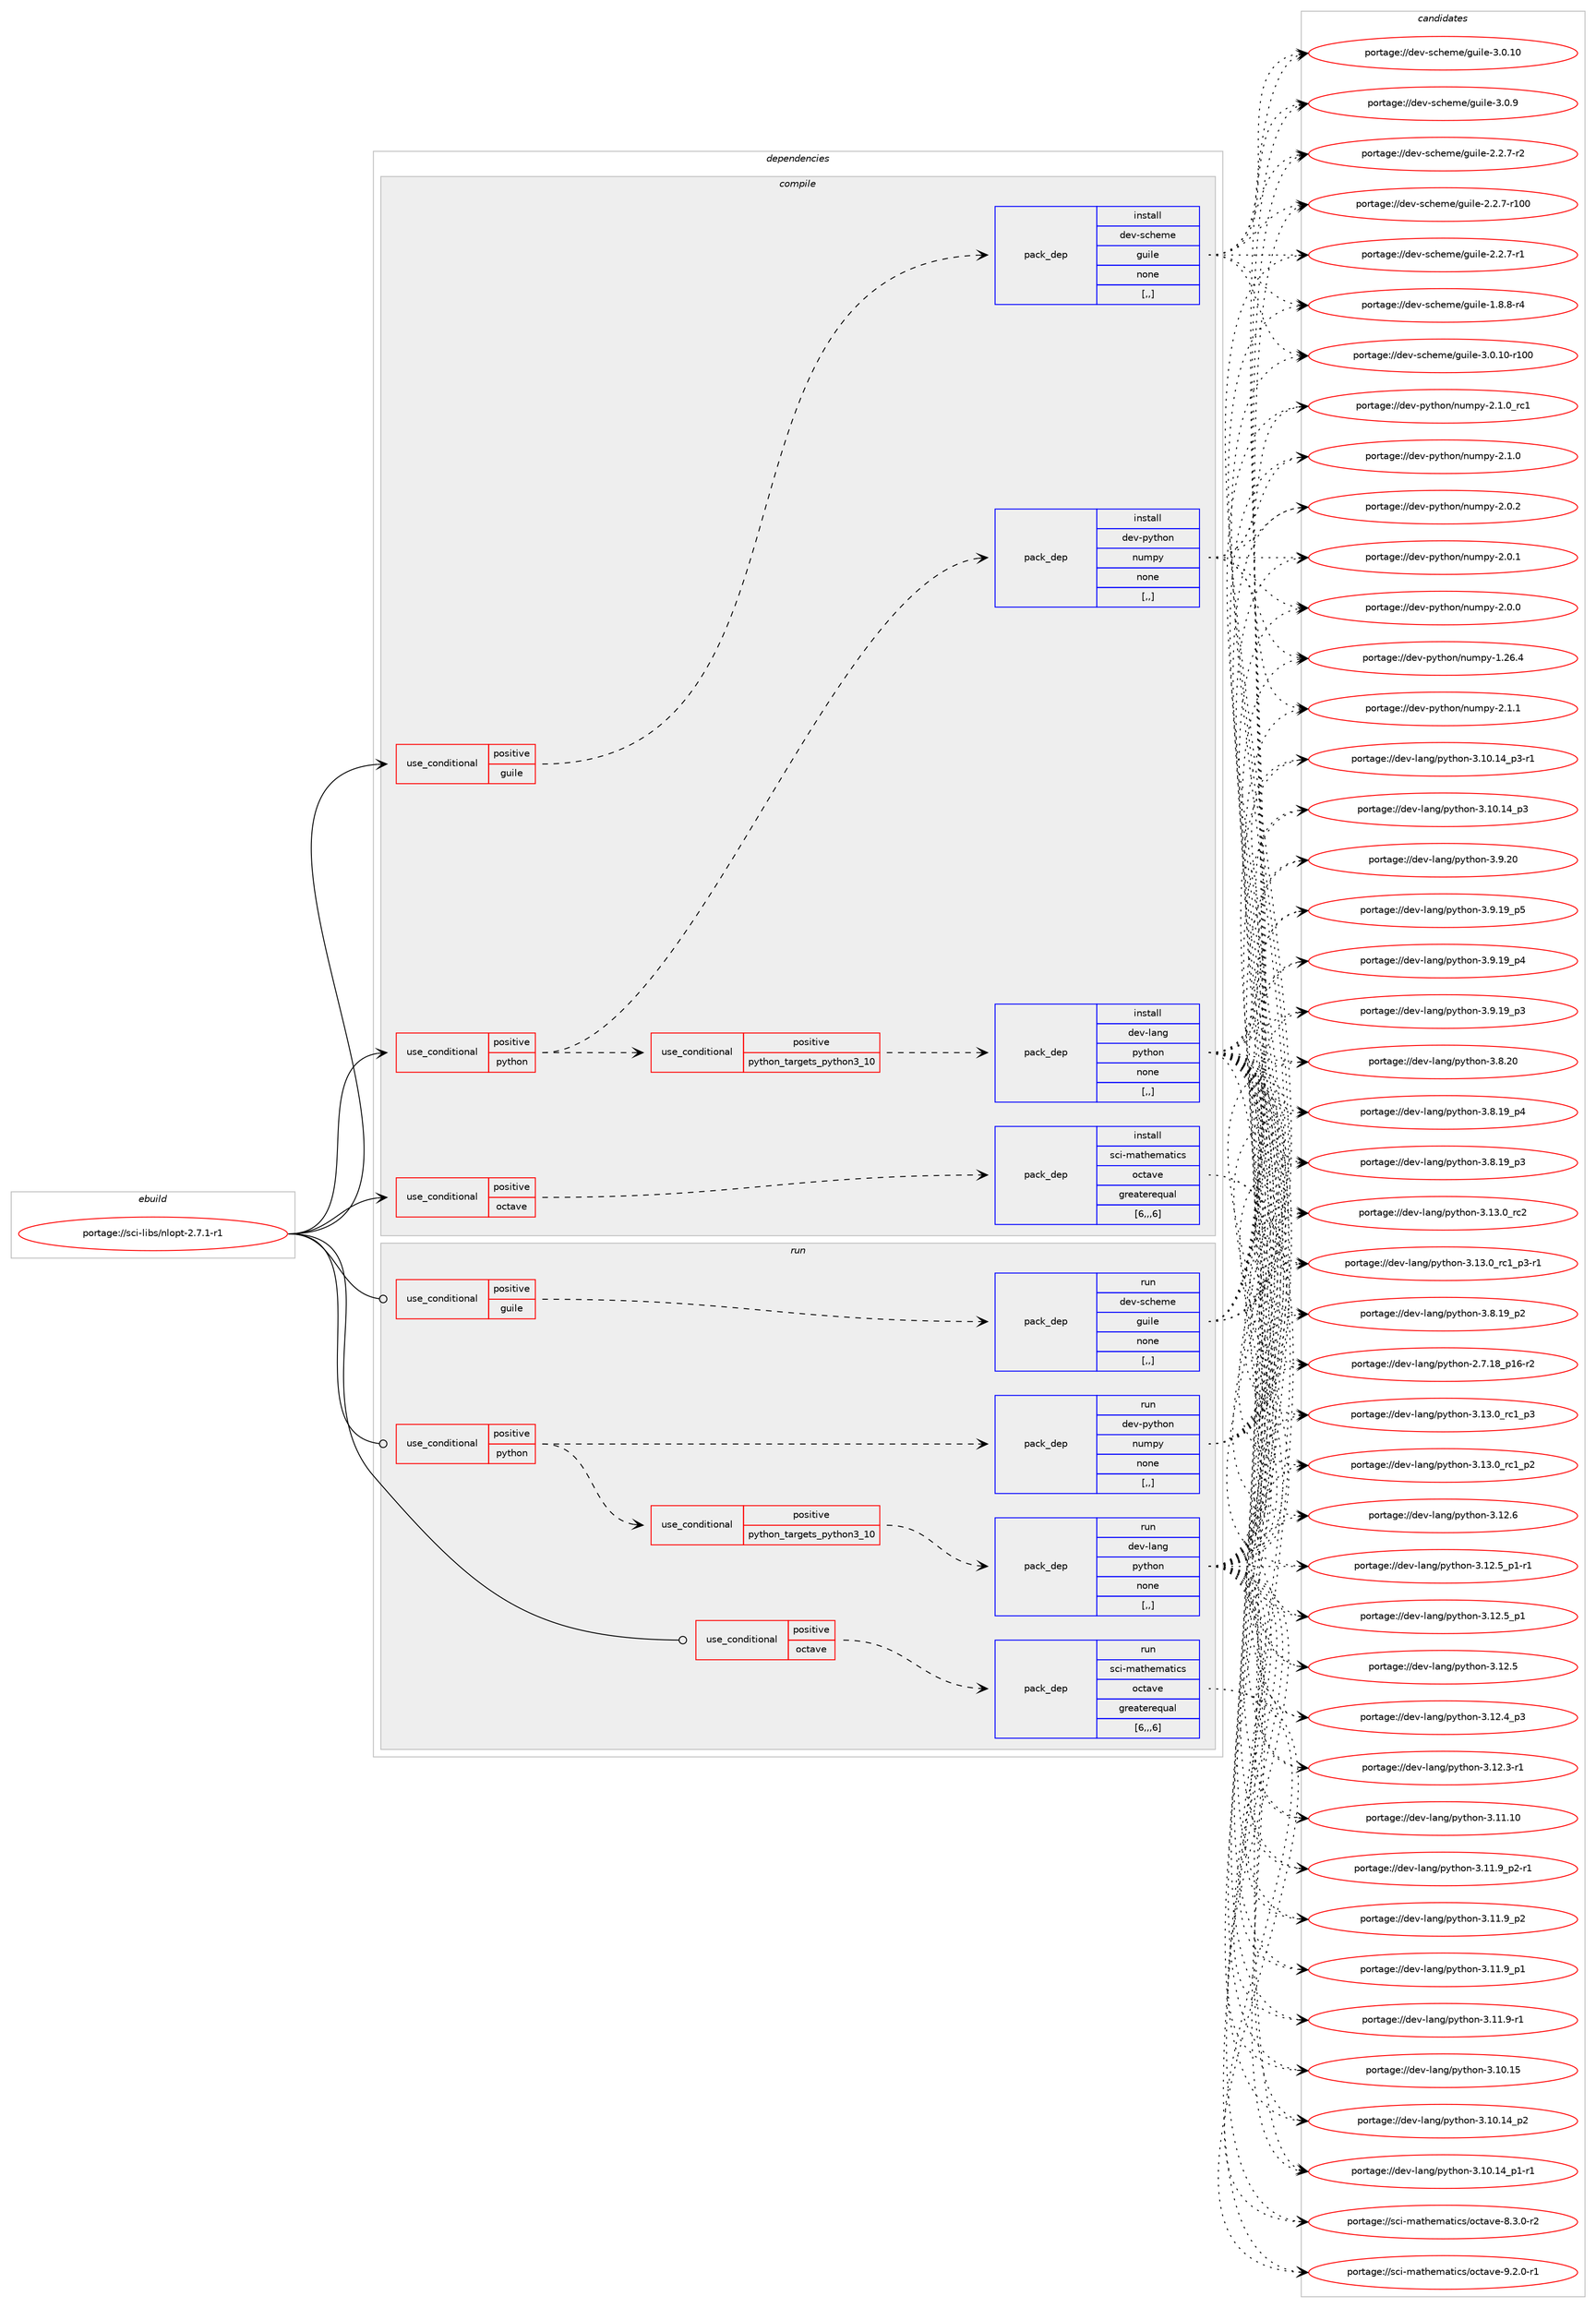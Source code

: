 digraph prolog {

# *************
# Graph options
# *************

newrank=true;
concentrate=true;
compound=true;
graph [rankdir=LR,fontname=Helvetica,fontsize=10,ranksep=1.5];#, ranksep=2.5, nodesep=0.2];
edge  [arrowhead=vee];
node  [fontname=Helvetica,fontsize=10];

# **********
# The ebuild
# **********

subgraph cluster_leftcol {
color=gray;
label=<<i>ebuild</i>>;
id [label="portage://sci-libs/nlopt-2.7.1-r1", color=red, width=4, href="../sci-libs/nlopt-2.7.1-r1.svg"];
}

# ****************
# The dependencies
# ****************

subgraph cluster_midcol {
color=gray;
label=<<i>dependencies</i>>;
subgraph cluster_compile {
fillcolor="#eeeeee";
style=filled;
label=<<i>compile</i>>;
subgraph cond240583 {
dependency913445 [label=<<TABLE BORDER="0" CELLBORDER="1" CELLSPACING="0" CELLPADDING="4"><TR><TD ROWSPAN="3" CELLPADDING="10">use_conditional</TD></TR><TR><TD>positive</TD></TR><TR><TD>guile</TD></TR></TABLE>>, shape=none, color=red];
subgraph pack666243 {
dependency913446 [label=<<TABLE BORDER="0" CELLBORDER="1" CELLSPACING="0" CELLPADDING="4" WIDTH="220"><TR><TD ROWSPAN="6" CELLPADDING="30">pack_dep</TD></TR><TR><TD WIDTH="110">install</TD></TR><TR><TD>dev-scheme</TD></TR><TR><TD>guile</TD></TR><TR><TD>none</TD></TR><TR><TD>[,,]</TD></TR></TABLE>>, shape=none, color=blue];
}
dependency913445:e -> dependency913446:w [weight=20,style="dashed",arrowhead="vee"];
}
id:e -> dependency913445:w [weight=20,style="solid",arrowhead="vee"];
subgraph cond240584 {
dependency913447 [label=<<TABLE BORDER="0" CELLBORDER="1" CELLSPACING="0" CELLPADDING="4"><TR><TD ROWSPAN="3" CELLPADDING="10">use_conditional</TD></TR><TR><TD>positive</TD></TR><TR><TD>octave</TD></TR></TABLE>>, shape=none, color=red];
subgraph pack666244 {
dependency913448 [label=<<TABLE BORDER="0" CELLBORDER="1" CELLSPACING="0" CELLPADDING="4" WIDTH="220"><TR><TD ROWSPAN="6" CELLPADDING="30">pack_dep</TD></TR><TR><TD WIDTH="110">install</TD></TR><TR><TD>sci-mathematics</TD></TR><TR><TD>octave</TD></TR><TR><TD>greaterequal</TD></TR><TR><TD>[6,,,6]</TD></TR></TABLE>>, shape=none, color=blue];
}
dependency913447:e -> dependency913448:w [weight=20,style="dashed",arrowhead="vee"];
}
id:e -> dependency913447:w [weight=20,style="solid",arrowhead="vee"];
subgraph cond240585 {
dependency913449 [label=<<TABLE BORDER="0" CELLBORDER="1" CELLSPACING="0" CELLPADDING="4"><TR><TD ROWSPAN="3" CELLPADDING="10">use_conditional</TD></TR><TR><TD>positive</TD></TR><TR><TD>python</TD></TR></TABLE>>, shape=none, color=red];
subgraph cond240586 {
dependency913450 [label=<<TABLE BORDER="0" CELLBORDER="1" CELLSPACING="0" CELLPADDING="4"><TR><TD ROWSPAN="3" CELLPADDING="10">use_conditional</TD></TR><TR><TD>positive</TD></TR><TR><TD>python_targets_python3_10</TD></TR></TABLE>>, shape=none, color=red];
subgraph pack666245 {
dependency913451 [label=<<TABLE BORDER="0" CELLBORDER="1" CELLSPACING="0" CELLPADDING="4" WIDTH="220"><TR><TD ROWSPAN="6" CELLPADDING="30">pack_dep</TD></TR><TR><TD WIDTH="110">install</TD></TR><TR><TD>dev-lang</TD></TR><TR><TD>python</TD></TR><TR><TD>none</TD></TR><TR><TD>[,,]</TD></TR></TABLE>>, shape=none, color=blue];
}
dependency913450:e -> dependency913451:w [weight=20,style="dashed",arrowhead="vee"];
}
dependency913449:e -> dependency913450:w [weight=20,style="dashed",arrowhead="vee"];
subgraph pack666246 {
dependency913452 [label=<<TABLE BORDER="0" CELLBORDER="1" CELLSPACING="0" CELLPADDING="4" WIDTH="220"><TR><TD ROWSPAN="6" CELLPADDING="30">pack_dep</TD></TR><TR><TD WIDTH="110">install</TD></TR><TR><TD>dev-python</TD></TR><TR><TD>numpy</TD></TR><TR><TD>none</TD></TR><TR><TD>[,,]</TD></TR></TABLE>>, shape=none, color=blue];
}
dependency913449:e -> dependency913452:w [weight=20,style="dashed",arrowhead="vee"];
}
id:e -> dependency913449:w [weight=20,style="solid",arrowhead="vee"];
}
subgraph cluster_compileandrun {
fillcolor="#eeeeee";
style=filled;
label=<<i>compile and run</i>>;
}
subgraph cluster_run {
fillcolor="#eeeeee";
style=filled;
label=<<i>run</i>>;
subgraph cond240587 {
dependency913453 [label=<<TABLE BORDER="0" CELLBORDER="1" CELLSPACING="0" CELLPADDING="4"><TR><TD ROWSPAN="3" CELLPADDING="10">use_conditional</TD></TR><TR><TD>positive</TD></TR><TR><TD>guile</TD></TR></TABLE>>, shape=none, color=red];
subgraph pack666247 {
dependency913454 [label=<<TABLE BORDER="0" CELLBORDER="1" CELLSPACING="0" CELLPADDING="4" WIDTH="220"><TR><TD ROWSPAN="6" CELLPADDING="30">pack_dep</TD></TR><TR><TD WIDTH="110">run</TD></TR><TR><TD>dev-scheme</TD></TR><TR><TD>guile</TD></TR><TR><TD>none</TD></TR><TR><TD>[,,]</TD></TR></TABLE>>, shape=none, color=blue];
}
dependency913453:e -> dependency913454:w [weight=20,style="dashed",arrowhead="vee"];
}
id:e -> dependency913453:w [weight=20,style="solid",arrowhead="odot"];
subgraph cond240588 {
dependency913455 [label=<<TABLE BORDER="0" CELLBORDER="1" CELLSPACING="0" CELLPADDING="4"><TR><TD ROWSPAN="3" CELLPADDING="10">use_conditional</TD></TR><TR><TD>positive</TD></TR><TR><TD>octave</TD></TR></TABLE>>, shape=none, color=red];
subgraph pack666248 {
dependency913456 [label=<<TABLE BORDER="0" CELLBORDER="1" CELLSPACING="0" CELLPADDING="4" WIDTH="220"><TR><TD ROWSPAN="6" CELLPADDING="30">pack_dep</TD></TR><TR><TD WIDTH="110">run</TD></TR><TR><TD>sci-mathematics</TD></TR><TR><TD>octave</TD></TR><TR><TD>greaterequal</TD></TR><TR><TD>[6,,,6]</TD></TR></TABLE>>, shape=none, color=blue];
}
dependency913455:e -> dependency913456:w [weight=20,style="dashed",arrowhead="vee"];
}
id:e -> dependency913455:w [weight=20,style="solid",arrowhead="odot"];
subgraph cond240589 {
dependency913457 [label=<<TABLE BORDER="0" CELLBORDER="1" CELLSPACING="0" CELLPADDING="4"><TR><TD ROWSPAN="3" CELLPADDING="10">use_conditional</TD></TR><TR><TD>positive</TD></TR><TR><TD>python</TD></TR></TABLE>>, shape=none, color=red];
subgraph cond240590 {
dependency913458 [label=<<TABLE BORDER="0" CELLBORDER="1" CELLSPACING="0" CELLPADDING="4"><TR><TD ROWSPAN="3" CELLPADDING="10">use_conditional</TD></TR><TR><TD>positive</TD></TR><TR><TD>python_targets_python3_10</TD></TR></TABLE>>, shape=none, color=red];
subgraph pack666249 {
dependency913459 [label=<<TABLE BORDER="0" CELLBORDER="1" CELLSPACING="0" CELLPADDING="4" WIDTH="220"><TR><TD ROWSPAN="6" CELLPADDING="30">pack_dep</TD></TR><TR><TD WIDTH="110">run</TD></TR><TR><TD>dev-lang</TD></TR><TR><TD>python</TD></TR><TR><TD>none</TD></TR><TR><TD>[,,]</TD></TR></TABLE>>, shape=none, color=blue];
}
dependency913458:e -> dependency913459:w [weight=20,style="dashed",arrowhead="vee"];
}
dependency913457:e -> dependency913458:w [weight=20,style="dashed",arrowhead="vee"];
subgraph pack666250 {
dependency913460 [label=<<TABLE BORDER="0" CELLBORDER="1" CELLSPACING="0" CELLPADDING="4" WIDTH="220"><TR><TD ROWSPAN="6" CELLPADDING="30">pack_dep</TD></TR><TR><TD WIDTH="110">run</TD></TR><TR><TD>dev-python</TD></TR><TR><TD>numpy</TD></TR><TR><TD>none</TD></TR><TR><TD>[,,]</TD></TR></TABLE>>, shape=none, color=blue];
}
dependency913457:e -> dependency913460:w [weight=20,style="dashed",arrowhead="vee"];
}
id:e -> dependency913457:w [weight=20,style="solid",arrowhead="odot"];
}
}

# **************
# The candidates
# **************

subgraph cluster_choices {
rank=same;
color=gray;
label=<<i>candidates</i>>;

subgraph choice666243 {
color=black;
nodesep=1;
choice1001011184511599104101109101471031171051081014551464846494845114494848 [label="portage://dev-scheme/guile-3.0.10-r100", color=red, width=4,href="../dev-scheme/guile-3.0.10-r100.svg"];
choice10010111845115991041011091014710311710510810145514648464948 [label="portage://dev-scheme/guile-3.0.10", color=red, width=4,href="../dev-scheme/guile-3.0.10.svg"];
choice100101118451159910410110910147103117105108101455146484657 [label="portage://dev-scheme/guile-3.0.9", color=red, width=4,href="../dev-scheme/guile-3.0.9.svg"];
choice1001011184511599104101109101471031171051081014550465046554511450 [label="portage://dev-scheme/guile-2.2.7-r2", color=red, width=4,href="../dev-scheme/guile-2.2.7-r2.svg"];
choice10010111845115991041011091014710311710510810145504650465545114494848 [label="portage://dev-scheme/guile-2.2.7-r100", color=red, width=4,href="../dev-scheme/guile-2.2.7-r100.svg"];
choice1001011184511599104101109101471031171051081014550465046554511449 [label="portage://dev-scheme/guile-2.2.7-r1", color=red, width=4,href="../dev-scheme/guile-2.2.7-r1.svg"];
choice1001011184511599104101109101471031171051081014549465646564511452 [label="portage://dev-scheme/guile-1.8.8-r4", color=red, width=4,href="../dev-scheme/guile-1.8.8-r4.svg"];
dependency913446:e -> choice1001011184511599104101109101471031171051081014551464846494845114494848:w [style=dotted,weight="100"];
dependency913446:e -> choice10010111845115991041011091014710311710510810145514648464948:w [style=dotted,weight="100"];
dependency913446:e -> choice100101118451159910410110910147103117105108101455146484657:w [style=dotted,weight="100"];
dependency913446:e -> choice1001011184511599104101109101471031171051081014550465046554511450:w [style=dotted,weight="100"];
dependency913446:e -> choice10010111845115991041011091014710311710510810145504650465545114494848:w [style=dotted,weight="100"];
dependency913446:e -> choice1001011184511599104101109101471031171051081014550465046554511449:w [style=dotted,weight="100"];
dependency913446:e -> choice1001011184511599104101109101471031171051081014549465646564511452:w [style=dotted,weight="100"];
}
subgraph choice666244 {
color=black;
nodesep=1;
choice11599105451099711610410110997116105991154711199116971181014557465046484511449 [label="portage://sci-mathematics/octave-9.2.0-r1", color=red, width=4,href="../sci-mathematics/octave-9.2.0-r1.svg"];
choice11599105451099711610410110997116105991154711199116971181014556465146484511450 [label="portage://sci-mathematics/octave-8.3.0-r2", color=red, width=4,href="../sci-mathematics/octave-8.3.0-r2.svg"];
dependency913448:e -> choice11599105451099711610410110997116105991154711199116971181014557465046484511449:w [style=dotted,weight="100"];
dependency913448:e -> choice11599105451099711610410110997116105991154711199116971181014556465146484511450:w [style=dotted,weight="100"];
}
subgraph choice666245 {
color=black;
nodesep=1;
choice10010111845108971101034711212111610411111045514649514648951149950 [label="portage://dev-lang/python-3.13.0_rc2", color=red, width=4,href="../dev-lang/python-3.13.0_rc2.svg"];
choice1001011184510897110103471121211161041111104551464951464895114994995112514511449 [label="portage://dev-lang/python-3.13.0_rc1_p3-r1", color=red, width=4,href="../dev-lang/python-3.13.0_rc1_p3-r1.svg"];
choice100101118451089711010347112121116104111110455146495146489511499499511251 [label="portage://dev-lang/python-3.13.0_rc1_p3", color=red, width=4,href="../dev-lang/python-3.13.0_rc1_p3.svg"];
choice100101118451089711010347112121116104111110455146495146489511499499511250 [label="portage://dev-lang/python-3.13.0_rc1_p2", color=red, width=4,href="../dev-lang/python-3.13.0_rc1_p2.svg"];
choice10010111845108971101034711212111610411111045514649504654 [label="portage://dev-lang/python-3.12.6", color=red, width=4,href="../dev-lang/python-3.12.6.svg"];
choice1001011184510897110103471121211161041111104551464950465395112494511449 [label="portage://dev-lang/python-3.12.5_p1-r1", color=red, width=4,href="../dev-lang/python-3.12.5_p1-r1.svg"];
choice100101118451089711010347112121116104111110455146495046539511249 [label="portage://dev-lang/python-3.12.5_p1", color=red, width=4,href="../dev-lang/python-3.12.5_p1.svg"];
choice10010111845108971101034711212111610411111045514649504653 [label="portage://dev-lang/python-3.12.5", color=red, width=4,href="../dev-lang/python-3.12.5.svg"];
choice100101118451089711010347112121116104111110455146495046529511251 [label="portage://dev-lang/python-3.12.4_p3", color=red, width=4,href="../dev-lang/python-3.12.4_p3.svg"];
choice100101118451089711010347112121116104111110455146495046514511449 [label="portage://dev-lang/python-3.12.3-r1", color=red, width=4,href="../dev-lang/python-3.12.3-r1.svg"];
choice1001011184510897110103471121211161041111104551464949464948 [label="portage://dev-lang/python-3.11.10", color=red, width=4,href="../dev-lang/python-3.11.10.svg"];
choice1001011184510897110103471121211161041111104551464949465795112504511449 [label="portage://dev-lang/python-3.11.9_p2-r1", color=red, width=4,href="../dev-lang/python-3.11.9_p2-r1.svg"];
choice100101118451089711010347112121116104111110455146494946579511250 [label="portage://dev-lang/python-3.11.9_p2", color=red, width=4,href="../dev-lang/python-3.11.9_p2.svg"];
choice100101118451089711010347112121116104111110455146494946579511249 [label="portage://dev-lang/python-3.11.9_p1", color=red, width=4,href="../dev-lang/python-3.11.9_p1.svg"];
choice100101118451089711010347112121116104111110455146494946574511449 [label="portage://dev-lang/python-3.11.9-r1", color=red, width=4,href="../dev-lang/python-3.11.9-r1.svg"];
choice1001011184510897110103471121211161041111104551464948464953 [label="portage://dev-lang/python-3.10.15", color=red, width=4,href="../dev-lang/python-3.10.15.svg"];
choice100101118451089711010347112121116104111110455146494846495295112514511449 [label="portage://dev-lang/python-3.10.14_p3-r1", color=red, width=4,href="../dev-lang/python-3.10.14_p3-r1.svg"];
choice10010111845108971101034711212111610411111045514649484649529511251 [label="portage://dev-lang/python-3.10.14_p3", color=red, width=4,href="../dev-lang/python-3.10.14_p3.svg"];
choice10010111845108971101034711212111610411111045514649484649529511250 [label="portage://dev-lang/python-3.10.14_p2", color=red, width=4,href="../dev-lang/python-3.10.14_p2.svg"];
choice100101118451089711010347112121116104111110455146494846495295112494511449 [label="portage://dev-lang/python-3.10.14_p1-r1", color=red, width=4,href="../dev-lang/python-3.10.14_p1-r1.svg"];
choice10010111845108971101034711212111610411111045514657465048 [label="portage://dev-lang/python-3.9.20", color=red, width=4,href="../dev-lang/python-3.9.20.svg"];
choice100101118451089711010347112121116104111110455146574649579511253 [label="portage://dev-lang/python-3.9.19_p5", color=red, width=4,href="../dev-lang/python-3.9.19_p5.svg"];
choice100101118451089711010347112121116104111110455146574649579511252 [label="portage://dev-lang/python-3.9.19_p4", color=red, width=4,href="../dev-lang/python-3.9.19_p4.svg"];
choice100101118451089711010347112121116104111110455146574649579511251 [label="portage://dev-lang/python-3.9.19_p3", color=red, width=4,href="../dev-lang/python-3.9.19_p3.svg"];
choice10010111845108971101034711212111610411111045514656465048 [label="portage://dev-lang/python-3.8.20", color=red, width=4,href="../dev-lang/python-3.8.20.svg"];
choice100101118451089711010347112121116104111110455146564649579511252 [label="portage://dev-lang/python-3.8.19_p4", color=red, width=4,href="../dev-lang/python-3.8.19_p4.svg"];
choice100101118451089711010347112121116104111110455146564649579511251 [label="portage://dev-lang/python-3.8.19_p3", color=red, width=4,href="../dev-lang/python-3.8.19_p3.svg"];
choice100101118451089711010347112121116104111110455146564649579511250 [label="portage://dev-lang/python-3.8.19_p2", color=red, width=4,href="../dev-lang/python-3.8.19_p2.svg"];
choice100101118451089711010347112121116104111110455046554649569511249544511450 [label="portage://dev-lang/python-2.7.18_p16-r2", color=red, width=4,href="../dev-lang/python-2.7.18_p16-r2.svg"];
dependency913451:e -> choice10010111845108971101034711212111610411111045514649514648951149950:w [style=dotted,weight="100"];
dependency913451:e -> choice1001011184510897110103471121211161041111104551464951464895114994995112514511449:w [style=dotted,weight="100"];
dependency913451:e -> choice100101118451089711010347112121116104111110455146495146489511499499511251:w [style=dotted,weight="100"];
dependency913451:e -> choice100101118451089711010347112121116104111110455146495146489511499499511250:w [style=dotted,weight="100"];
dependency913451:e -> choice10010111845108971101034711212111610411111045514649504654:w [style=dotted,weight="100"];
dependency913451:e -> choice1001011184510897110103471121211161041111104551464950465395112494511449:w [style=dotted,weight="100"];
dependency913451:e -> choice100101118451089711010347112121116104111110455146495046539511249:w [style=dotted,weight="100"];
dependency913451:e -> choice10010111845108971101034711212111610411111045514649504653:w [style=dotted,weight="100"];
dependency913451:e -> choice100101118451089711010347112121116104111110455146495046529511251:w [style=dotted,weight="100"];
dependency913451:e -> choice100101118451089711010347112121116104111110455146495046514511449:w [style=dotted,weight="100"];
dependency913451:e -> choice1001011184510897110103471121211161041111104551464949464948:w [style=dotted,weight="100"];
dependency913451:e -> choice1001011184510897110103471121211161041111104551464949465795112504511449:w [style=dotted,weight="100"];
dependency913451:e -> choice100101118451089711010347112121116104111110455146494946579511250:w [style=dotted,weight="100"];
dependency913451:e -> choice100101118451089711010347112121116104111110455146494946579511249:w [style=dotted,weight="100"];
dependency913451:e -> choice100101118451089711010347112121116104111110455146494946574511449:w [style=dotted,weight="100"];
dependency913451:e -> choice1001011184510897110103471121211161041111104551464948464953:w [style=dotted,weight="100"];
dependency913451:e -> choice100101118451089711010347112121116104111110455146494846495295112514511449:w [style=dotted,weight="100"];
dependency913451:e -> choice10010111845108971101034711212111610411111045514649484649529511251:w [style=dotted,weight="100"];
dependency913451:e -> choice10010111845108971101034711212111610411111045514649484649529511250:w [style=dotted,weight="100"];
dependency913451:e -> choice100101118451089711010347112121116104111110455146494846495295112494511449:w [style=dotted,weight="100"];
dependency913451:e -> choice10010111845108971101034711212111610411111045514657465048:w [style=dotted,weight="100"];
dependency913451:e -> choice100101118451089711010347112121116104111110455146574649579511253:w [style=dotted,weight="100"];
dependency913451:e -> choice100101118451089711010347112121116104111110455146574649579511252:w [style=dotted,weight="100"];
dependency913451:e -> choice100101118451089711010347112121116104111110455146574649579511251:w [style=dotted,weight="100"];
dependency913451:e -> choice10010111845108971101034711212111610411111045514656465048:w [style=dotted,weight="100"];
dependency913451:e -> choice100101118451089711010347112121116104111110455146564649579511252:w [style=dotted,weight="100"];
dependency913451:e -> choice100101118451089711010347112121116104111110455146564649579511251:w [style=dotted,weight="100"];
dependency913451:e -> choice100101118451089711010347112121116104111110455146564649579511250:w [style=dotted,weight="100"];
dependency913451:e -> choice100101118451089711010347112121116104111110455046554649569511249544511450:w [style=dotted,weight="100"];
}
subgraph choice666246 {
color=black;
nodesep=1;
choice1001011184511212111610411111047110117109112121455046494649 [label="portage://dev-python/numpy-2.1.1", color=red, width=4,href="../dev-python/numpy-2.1.1.svg"];
choice1001011184511212111610411111047110117109112121455046494648951149949 [label="portage://dev-python/numpy-2.1.0_rc1", color=red, width=4,href="../dev-python/numpy-2.1.0_rc1.svg"];
choice1001011184511212111610411111047110117109112121455046494648 [label="portage://dev-python/numpy-2.1.0", color=red, width=4,href="../dev-python/numpy-2.1.0.svg"];
choice1001011184511212111610411111047110117109112121455046484650 [label="portage://dev-python/numpy-2.0.2", color=red, width=4,href="../dev-python/numpy-2.0.2.svg"];
choice1001011184511212111610411111047110117109112121455046484649 [label="portage://dev-python/numpy-2.0.1", color=red, width=4,href="../dev-python/numpy-2.0.1.svg"];
choice1001011184511212111610411111047110117109112121455046484648 [label="portage://dev-python/numpy-2.0.0", color=red, width=4,href="../dev-python/numpy-2.0.0.svg"];
choice100101118451121211161041111104711011710911212145494650544652 [label="portage://dev-python/numpy-1.26.4", color=red, width=4,href="../dev-python/numpy-1.26.4.svg"];
dependency913452:e -> choice1001011184511212111610411111047110117109112121455046494649:w [style=dotted,weight="100"];
dependency913452:e -> choice1001011184511212111610411111047110117109112121455046494648951149949:w [style=dotted,weight="100"];
dependency913452:e -> choice1001011184511212111610411111047110117109112121455046494648:w [style=dotted,weight="100"];
dependency913452:e -> choice1001011184511212111610411111047110117109112121455046484650:w [style=dotted,weight="100"];
dependency913452:e -> choice1001011184511212111610411111047110117109112121455046484649:w [style=dotted,weight="100"];
dependency913452:e -> choice1001011184511212111610411111047110117109112121455046484648:w [style=dotted,weight="100"];
dependency913452:e -> choice100101118451121211161041111104711011710911212145494650544652:w [style=dotted,weight="100"];
}
subgraph choice666247 {
color=black;
nodesep=1;
choice1001011184511599104101109101471031171051081014551464846494845114494848 [label="portage://dev-scheme/guile-3.0.10-r100", color=red, width=4,href="../dev-scheme/guile-3.0.10-r100.svg"];
choice10010111845115991041011091014710311710510810145514648464948 [label="portage://dev-scheme/guile-3.0.10", color=red, width=4,href="../dev-scheme/guile-3.0.10.svg"];
choice100101118451159910410110910147103117105108101455146484657 [label="portage://dev-scheme/guile-3.0.9", color=red, width=4,href="../dev-scheme/guile-3.0.9.svg"];
choice1001011184511599104101109101471031171051081014550465046554511450 [label="portage://dev-scheme/guile-2.2.7-r2", color=red, width=4,href="../dev-scheme/guile-2.2.7-r2.svg"];
choice10010111845115991041011091014710311710510810145504650465545114494848 [label="portage://dev-scheme/guile-2.2.7-r100", color=red, width=4,href="../dev-scheme/guile-2.2.7-r100.svg"];
choice1001011184511599104101109101471031171051081014550465046554511449 [label="portage://dev-scheme/guile-2.2.7-r1", color=red, width=4,href="../dev-scheme/guile-2.2.7-r1.svg"];
choice1001011184511599104101109101471031171051081014549465646564511452 [label="portage://dev-scheme/guile-1.8.8-r4", color=red, width=4,href="../dev-scheme/guile-1.8.8-r4.svg"];
dependency913454:e -> choice1001011184511599104101109101471031171051081014551464846494845114494848:w [style=dotted,weight="100"];
dependency913454:e -> choice10010111845115991041011091014710311710510810145514648464948:w [style=dotted,weight="100"];
dependency913454:e -> choice100101118451159910410110910147103117105108101455146484657:w [style=dotted,weight="100"];
dependency913454:e -> choice1001011184511599104101109101471031171051081014550465046554511450:w [style=dotted,weight="100"];
dependency913454:e -> choice10010111845115991041011091014710311710510810145504650465545114494848:w [style=dotted,weight="100"];
dependency913454:e -> choice1001011184511599104101109101471031171051081014550465046554511449:w [style=dotted,weight="100"];
dependency913454:e -> choice1001011184511599104101109101471031171051081014549465646564511452:w [style=dotted,weight="100"];
}
subgraph choice666248 {
color=black;
nodesep=1;
choice11599105451099711610410110997116105991154711199116971181014557465046484511449 [label="portage://sci-mathematics/octave-9.2.0-r1", color=red, width=4,href="../sci-mathematics/octave-9.2.0-r1.svg"];
choice11599105451099711610410110997116105991154711199116971181014556465146484511450 [label="portage://sci-mathematics/octave-8.3.0-r2", color=red, width=4,href="../sci-mathematics/octave-8.3.0-r2.svg"];
dependency913456:e -> choice11599105451099711610410110997116105991154711199116971181014557465046484511449:w [style=dotted,weight="100"];
dependency913456:e -> choice11599105451099711610410110997116105991154711199116971181014556465146484511450:w [style=dotted,weight="100"];
}
subgraph choice666249 {
color=black;
nodesep=1;
choice10010111845108971101034711212111610411111045514649514648951149950 [label="portage://dev-lang/python-3.13.0_rc2", color=red, width=4,href="../dev-lang/python-3.13.0_rc2.svg"];
choice1001011184510897110103471121211161041111104551464951464895114994995112514511449 [label="portage://dev-lang/python-3.13.0_rc1_p3-r1", color=red, width=4,href="../dev-lang/python-3.13.0_rc1_p3-r1.svg"];
choice100101118451089711010347112121116104111110455146495146489511499499511251 [label="portage://dev-lang/python-3.13.0_rc1_p3", color=red, width=4,href="../dev-lang/python-3.13.0_rc1_p3.svg"];
choice100101118451089711010347112121116104111110455146495146489511499499511250 [label="portage://dev-lang/python-3.13.0_rc1_p2", color=red, width=4,href="../dev-lang/python-3.13.0_rc1_p2.svg"];
choice10010111845108971101034711212111610411111045514649504654 [label="portage://dev-lang/python-3.12.6", color=red, width=4,href="../dev-lang/python-3.12.6.svg"];
choice1001011184510897110103471121211161041111104551464950465395112494511449 [label="portage://dev-lang/python-3.12.5_p1-r1", color=red, width=4,href="../dev-lang/python-3.12.5_p1-r1.svg"];
choice100101118451089711010347112121116104111110455146495046539511249 [label="portage://dev-lang/python-3.12.5_p1", color=red, width=4,href="../dev-lang/python-3.12.5_p1.svg"];
choice10010111845108971101034711212111610411111045514649504653 [label="portage://dev-lang/python-3.12.5", color=red, width=4,href="../dev-lang/python-3.12.5.svg"];
choice100101118451089711010347112121116104111110455146495046529511251 [label="portage://dev-lang/python-3.12.4_p3", color=red, width=4,href="../dev-lang/python-3.12.4_p3.svg"];
choice100101118451089711010347112121116104111110455146495046514511449 [label="portage://dev-lang/python-3.12.3-r1", color=red, width=4,href="../dev-lang/python-3.12.3-r1.svg"];
choice1001011184510897110103471121211161041111104551464949464948 [label="portage://dev-lang/python-3.11.10", color=red, width=4,href="../dev-lang/python-3.11.10.svg"];
choice1001011184510897110103471121211161041111104551464949465795112504511449 [label="portage://dev-lang/python-3.11.9_p2-r1", color=red, width=4,href="../dev-lang/python-3.11.9_p2-r1.svg"];
choice100101118451089711010347112121116104111110455146494946579511250 [label="portage://dev-lang/python-3.11.9_p2", color=red, width=4,href="../dev-lang/python-3.11.9_p2.svg"];
choice100101118451089711010347112121116104111110455146494946579511249 [label="portage://dev-lang/python-3.11.9_p1", color=red, width=4,href="../dev-lang/python-3.11.9_p1.svg"];
choice100101118451089711010347112121116104111110455146494946574511449 [label="portage://dev-lang/python-3.11.9-r1", color=red, width=4,href="../dev-lang/python-3.11.9-r1.svg"];
choice1001011184510897110103471121211161041111104551464948464953 [label="portage://dev-lang/python-3.10.15", color=red, width=4,href="../dev-lang/python-3.10.15.svg"];
choice100101118451089711010347112121116104111110455146494846495295112514511449 [label="portage://dev-lang/python-3.10.14_p3-r1", color=red, width=4,href="../dev-lang/python-3.10.14_p3-r1.svg"];
choice10010111845108971101034711212111610411111045514649484649529511251 [label="portage://dev-lang/python-3.10.14_p3", color=red, width=4,href="../dev-lang/python-3.10.14_p3.svg"];
choice10010111845108971101034711212111610411111045514649484649529511250 [label="portage://dev-lang/python-3.10.14_p2", color=red, width=4,href="../dev-lang/python-3.10.14_p2.svg"];
choice100101118451089711010347112121116104111110455146494846495295112494511449 [label="portage://dev-lang/python-3.10.14_p1-r1", color=red, width=4,href="../dev-lang/python-3.10.14_p1-r1.svg"];
choice10010111845108971101034711212111610411111045514657465048 [label="portage://dev-lang/python-3.9.20", color=red, width=4,href="../dev-lang/python-3.9.20.svg"];
choice100101118451089711010347112121116104111110455146574649579511253 [label="portage://dev-lang/python-3.9.19_p5", color=red, width=4,href="../dev-lang/python-3.9.19_p5.svg"];
choice100101118451089711010347112121116104111110455146574649579511252 [label="portage://dev-lang/python-3.9.19_p4", color=red, width=4,href="../dev-lang/python-3.9.19_p4.svg"];
choice100101118451089711010347112121116104111110455146574649579511251 [label="portage://dev-lang/python-3.9.19_p3", color=red, width=4,href="../dev-lang/python-3.9.19_p3.svg"];
choice10010111845108971101034711212111610411111045514656465048 [label="portage://dev-lang/python-3.8.20", color=red, width=4,href="../dev-lang/python-3.8.20.svg"];
choice100101118451089711010347112121116104111110455146564649579511252 [label="portage://dev-lang/python-3.8.19_p4", color=red, width=4,href="../dev-lang/python-3.8.19_p4.svg"];
choice100101118451089711010347112121116104111110455146564649579511251 [label="portage://dev-lang/python-3.8.19_p3", color=red, width=4,href="../dev-lang/python-3.8.19_p3.svg"];
choice100101118451089711010347112121116104111110455146564649579511250 [label="portage://dev-lang/python-3.8.19_p2", color=red, width=4,href="../dev-lang/python-3.8.19_p2.svg"];
choice100101118451089711010347112121116104111110455046554649569511249544511450 [label="portage://dev-lang/python-2.7.18_p16-r2", color=red, width=4,href="../dev-lang/python-2.7.18_p16-r2.svg"];
dependency913459:e -> choice10010111845108971101034711212111610411111045514649514648951149950:w [style=dotted,weight="100"];
dependency913459:e -> choice1001011184510897110103471121211161041111104551464951464895114994995112514511449:w [style=dotted,weight="100"];
dependency913459:e -> choice100101118451089711010347112121116104111110455146495146489511499499511251:w [style=dotted,weight="100"];
dependency913459:e -> choice100101118451089711010347112121116104111110455146495146489511499499511250:w [style=dotted,weight="100"];
dependency913459:e -> choice10010111845108971101034711212111610411111045514649504654:w [style=dotted,weight="100"];
dependency913459:e -> choice1001011184510897110103471121211161041111104551464950465395112494511449:w [style=dotted,weight="100"];
dependency913459:e -> choice100101118451089711010347112121116104111110455146495046539511249:w [style=dotted,weight="100"];
dependency913459:e -> choice10010111845108971101034711212111610411111045514649504653:w [style=dotted,weight="100"];
dependency913459:e -> choice100101118451089711010347112121116104111110455146495046529511251:w [style=dotted,weight="100"];
dependency913459:e -> choice100101118451089711010347112121116104111110455146495046514511449:w [style=dotted,weight="100"];
dependency913459:e -> choice1001011184510897110103471121211161041111104551464949464948:w [style=dotted,weight="100"];
dependency913459:e -> choice1001011184510897110103471121211161041111104551464949465795112504511449:w [style=dotted,weight="100"];
dependency913459:e -> choice100101118451089711010347112121116104111110455146494946579511250:w [style=dotted,weight="100"];
dependency913459:e -> choice100101118451089711010347112121116104111110455146494946579511249:w [style=dotted,weight="100"];
dependency913459:e -> choice100101118451089711010347112121116104111110455146494946574511449:w [style=dotted,weight="100"];
dependency913459:e -> choice1001011184510897110103471121211161041111104551464948464953:w [style=dotted,weight="100"];
dependency913459:e -> choice100101118451089711010347112121116104111110455146494846495295112514511449:w [style=dotted,weight="100"];
dependency913459:e -> choice10010111845108971101034711212111610411111045514649484649529511251:w [style=dotted,weight="100"];
dependency913459:e -> choice10010111845108971101034711212111610411111045514649484649529511250:w [style=dotted,weight="100"];
dependency913459:e -> choice100101118451089711010347112121116104111110455146494846495295112494511449:w [style=dotted,weight="100"];
dependency913459:e -> choice10010111845108971101034711212111610411111045514657465048:w [style=dotted,weight="100"];
dependency913459:e -> choice100101118451089711010347112121116104111110455146574649579511253:w [style=dotted,weight="100"];
dependency913459:e -> choice100101118451089711010347112121116104111110455146574649579511252:w [style=dotted,weight="100"];
dependency913459:e -> choice100101118451089711010347112121116104111110455146574649579511251:w [style=dotted,weight="100"];
dependency913459:e -> choice10010111845108971101034711212111610411111045514656465048:w [style=dotted,weight="100"];
dependency913459:e -> choice100101118451089711010347112121116104111110455146564649579511252:w [style=dotted,weight="100"];
dependency913459:e -> choice100101118451089711010347112121116104111110455146564649579511251:w [style=dotted,weight="100"];
dependency913459:e -> choice100101118451089711010347112121116104111110455146564649579511250:w [style=dotted,weight="100"];
dependency913459:e -> choice100101118451089711010347112121116104111110455046554649569511249544511450:w [style=dotted,weight="100"];
}
subgraph choice666250 {
color=black;
nodesep=1;
choice1001011184511212111610411111047110117109112121455046494649 [label="portage://dev-python/numpy-2.1.1", color=red, width=4,href="../dev-python/numpy-2.1.1.svg"];
choice1001011184511212111610411111047110117109112121455046494648951149949 [label="portage://dev-python/numpy-2.1.0_rc1", color=red, width=4,href="../dev-python/numpy-2.1.0_rc1.svg"];
choice1001011184511212111610411111047110117109112121455046494648 [label="portage://dev-python/numpy-2.1.0", color=red, width=4,href="../dev-python/numpy-2.1.0.svg"];
choice1001011184511212111610411111047110117109112121455046484650 [label="portage://dev-python/numpy-2.0.2", color=red, width=4,href="../dev-python/numpy-2.0.2.svg"];
choice1001011184511212111610411111047110117109112121455046484649 [label="portage://dev-python/numpy-2.0.1", color=red, width=4,href="../dev-python/numpy-2.0.1.svg"];
choice1001011184511212111610411111047110117109112121455046484648 [label="portage://dev-python/numpy-2.0.0", color=red, width=4,href="../dev-python/numpy-2.0.0.svg"];
choice100101118451121211161041111104711011710911212145494650544652 [label="portage://dev-python/numpy-1.26.4", color=red, width=4,href="../dev-python/numpy-1.26.4.svg"];
dependency913460:e -> choice1001011184511212111610411111047110117109112121455046494649:w [style=dotted,weight="100"];
dependency913460:e -> choice1001011184511212111610411111047110117109112121455046494648951149949:w [style=dotted,weight="100"];
dependency913460:e -> choice1001011184511212111610411111047110117109112121455046494648:w [style=dotted,weight="100"];
dependency913460:e -> choice1001011184511212111610411111047110117109112121455046484650:w [style=dotted,weight="100"];
dependency913460:e -> choice1001011184511212111610411111047110117109112121455046484649:w [style=dotted,weight="100"];
dependency913460:e -> choice1001011184511212111610411111047110117109112121455046484648:w [style=dotted,weight="100"];
dependency913460:e -> choice100101118451121211161041111104711011710911212145494650544652:w [style=dotted,weight="100"];
}
}

}

